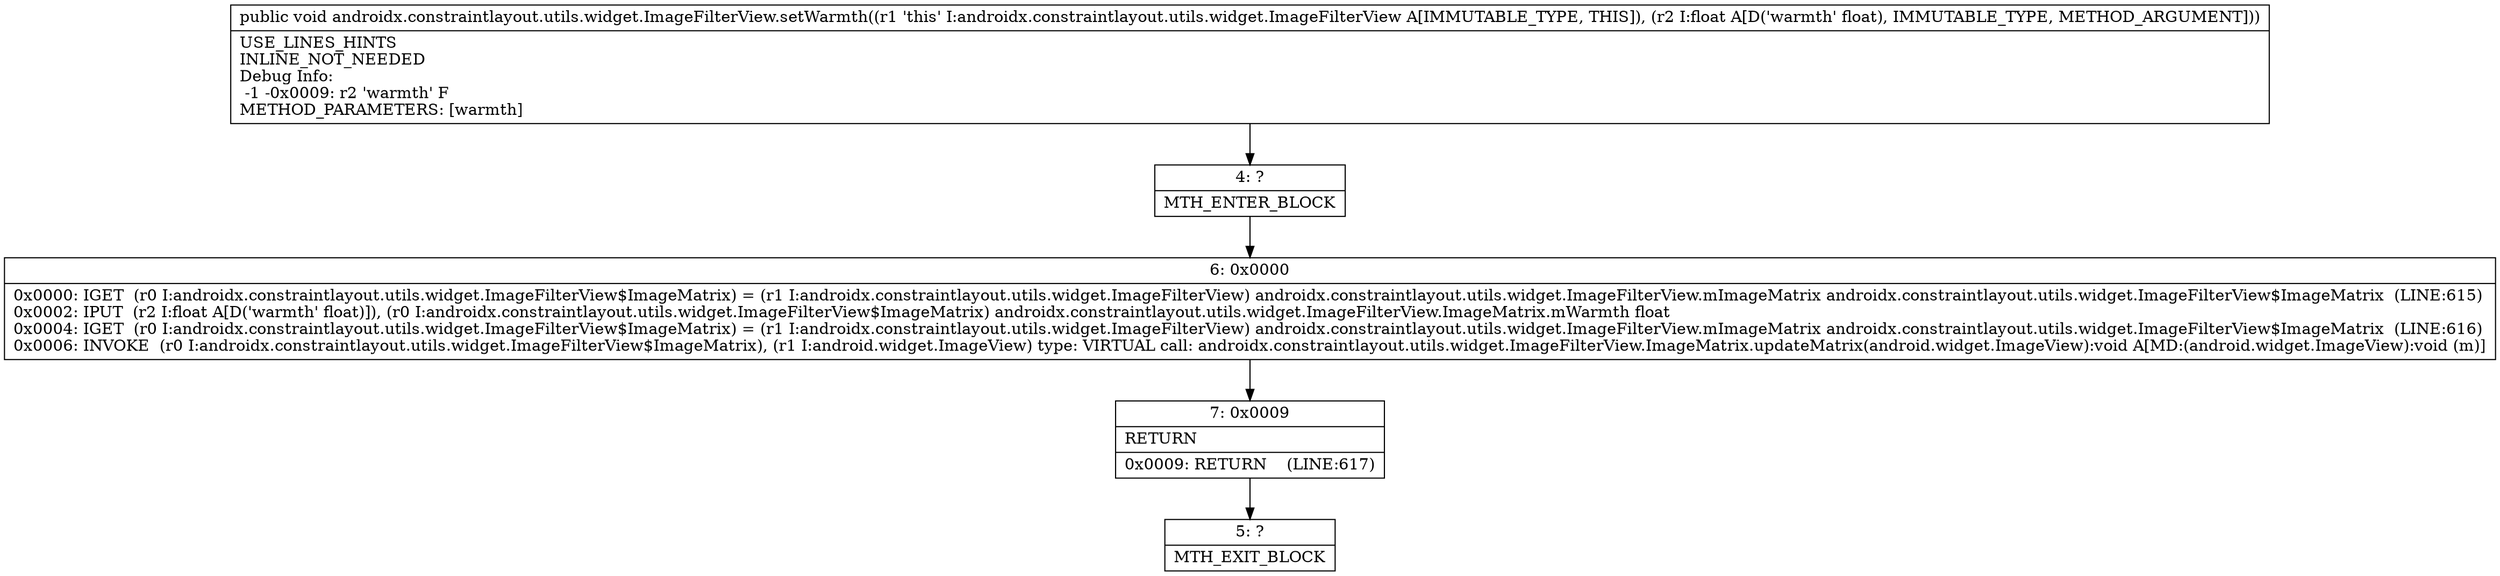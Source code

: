 digraph "CFG forandroidx.constraintlayout.utils.widget.ImageFilterView.setWarmth(F)V" {
Node_4 [shape=record,label="{4\:\ ?|MTH_ENTER_BLOCK\l}"];
Node_6 [shape=record,label="{6\:\ 0x0000|0x0000: IGET  (r0 I:androidx.constraintlayout.utils.widget.ImageFilterView$ImageMatrix) = (r1 I:androidx.constraintlayout.utils.widget.ImageFilterView) androidx.constraintlayout.utils.widget.ImageFilterView.mImageMatrix androidx.constraintlayout.utils.widget.ImageFilterView$ImageMatrix  (LINE:615)\l0x0002: IPUT  (r2 I:float A[D('warmth' float)]), (r0 I:androidx.constraintlayout.utils.widget.ImageFilterView$ImageMatrix) androidx.constraintlayout.utils.widget.ImageFilterView.ImageMatrix.mWarmth float \l0x0004: IGET  (r0 I:androidx.constraintlayout.utils.widget.ImageFilterView$ImageMatrix) = (r1 I:androidx.constraintlayout.utils.widget.ImageFilterView) androidx.constraintlayout.utils.widget.ImageFilterView.mImageMatrix androidx.constraintlayout.utils.widget.ImageFilterView$ImageMatrix  (LINE:616)\l0x0006: INVOKE  (r0 I:androidx.constraintlayout.utils.widget.ImageFilterView$ImageMatrix), (r1 I:android.widget.ImageView) type: VIRTUAL call: androidx.constraintlayout.utils.widget.ImageFilterView.ImageMatrix.updateMatrix(android.widget.ImageView):void A[MD:(android.widget.ImageView):void (m)]\l}"];
Node_7 [shape=record,label="{7\:\ 0x0009|RETURN\l|0x0009: RETURN    (LINE:617)\l}"];
Node_5 [shape=record,label="{5\:\ ?|MTH_EXIT_BLOCK\l}"];
MethodNode[shape=record,label="{public void androidx.constraintlayout.utils.widget.ImageFilterView.setWarmth((r1 'this' I:androidx.constraintlayout.utils.widget.ImageFilterView A[IMMUTABLE_TYPE, THIS]), (r2 I:float A[D('warmth' float), IMMUTABLE_TYPE, METHOD_ARGUMENT]))  | USE_LINES_HINTS\lINLINE_NOT_NEEDED\lDebug Info:\l  \-1 \-0x0009: r2 'warmth' F\lMETHOD_PARAMETERS: [warmth]\l}"];
MethodNode -> Node_4;Node_4 -> Node_6;
Node_6 -> Node_7;
Node_7 -> Node_5;
}

